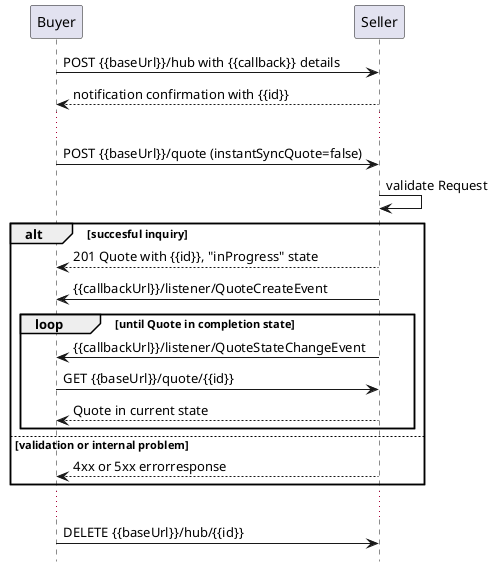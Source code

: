 @startuml

hide footbox

participant Buyer
participant Seller

Buyer -> Seller : POST {{baseUrl}}/hub with {{callback}} details
Seller --> Buyer: notification confirmation with {{id}}
...
Buyer -> Seller : POST {{baseUrl}}/quote (instantSyncQuote=false)
Seller -> Seller : validate Request

alt succesful inquiry
Seller --> Buyer : 201 Quote with {{id}}, "inProgress" state
Seller -> Buyer:  {{callbackUrl}}/listener/QuoteCreateEvent

group loop  [until Quote in completion state]
    Seller -> Buyer: {{callbackUrl}}/listener/QuoteStateChangeEvent
    Buyer -> Seller :   GET {{baseUrl}}/quote/{{id}}
    return Quote in current state
end

else validation or internal problem

Seller --> Buyer : 4xx or 5xx errorresponse
end 
...
Buyer -> Seller : DELETE {{baseUrl}}/hub/{{id}} 

@enduml